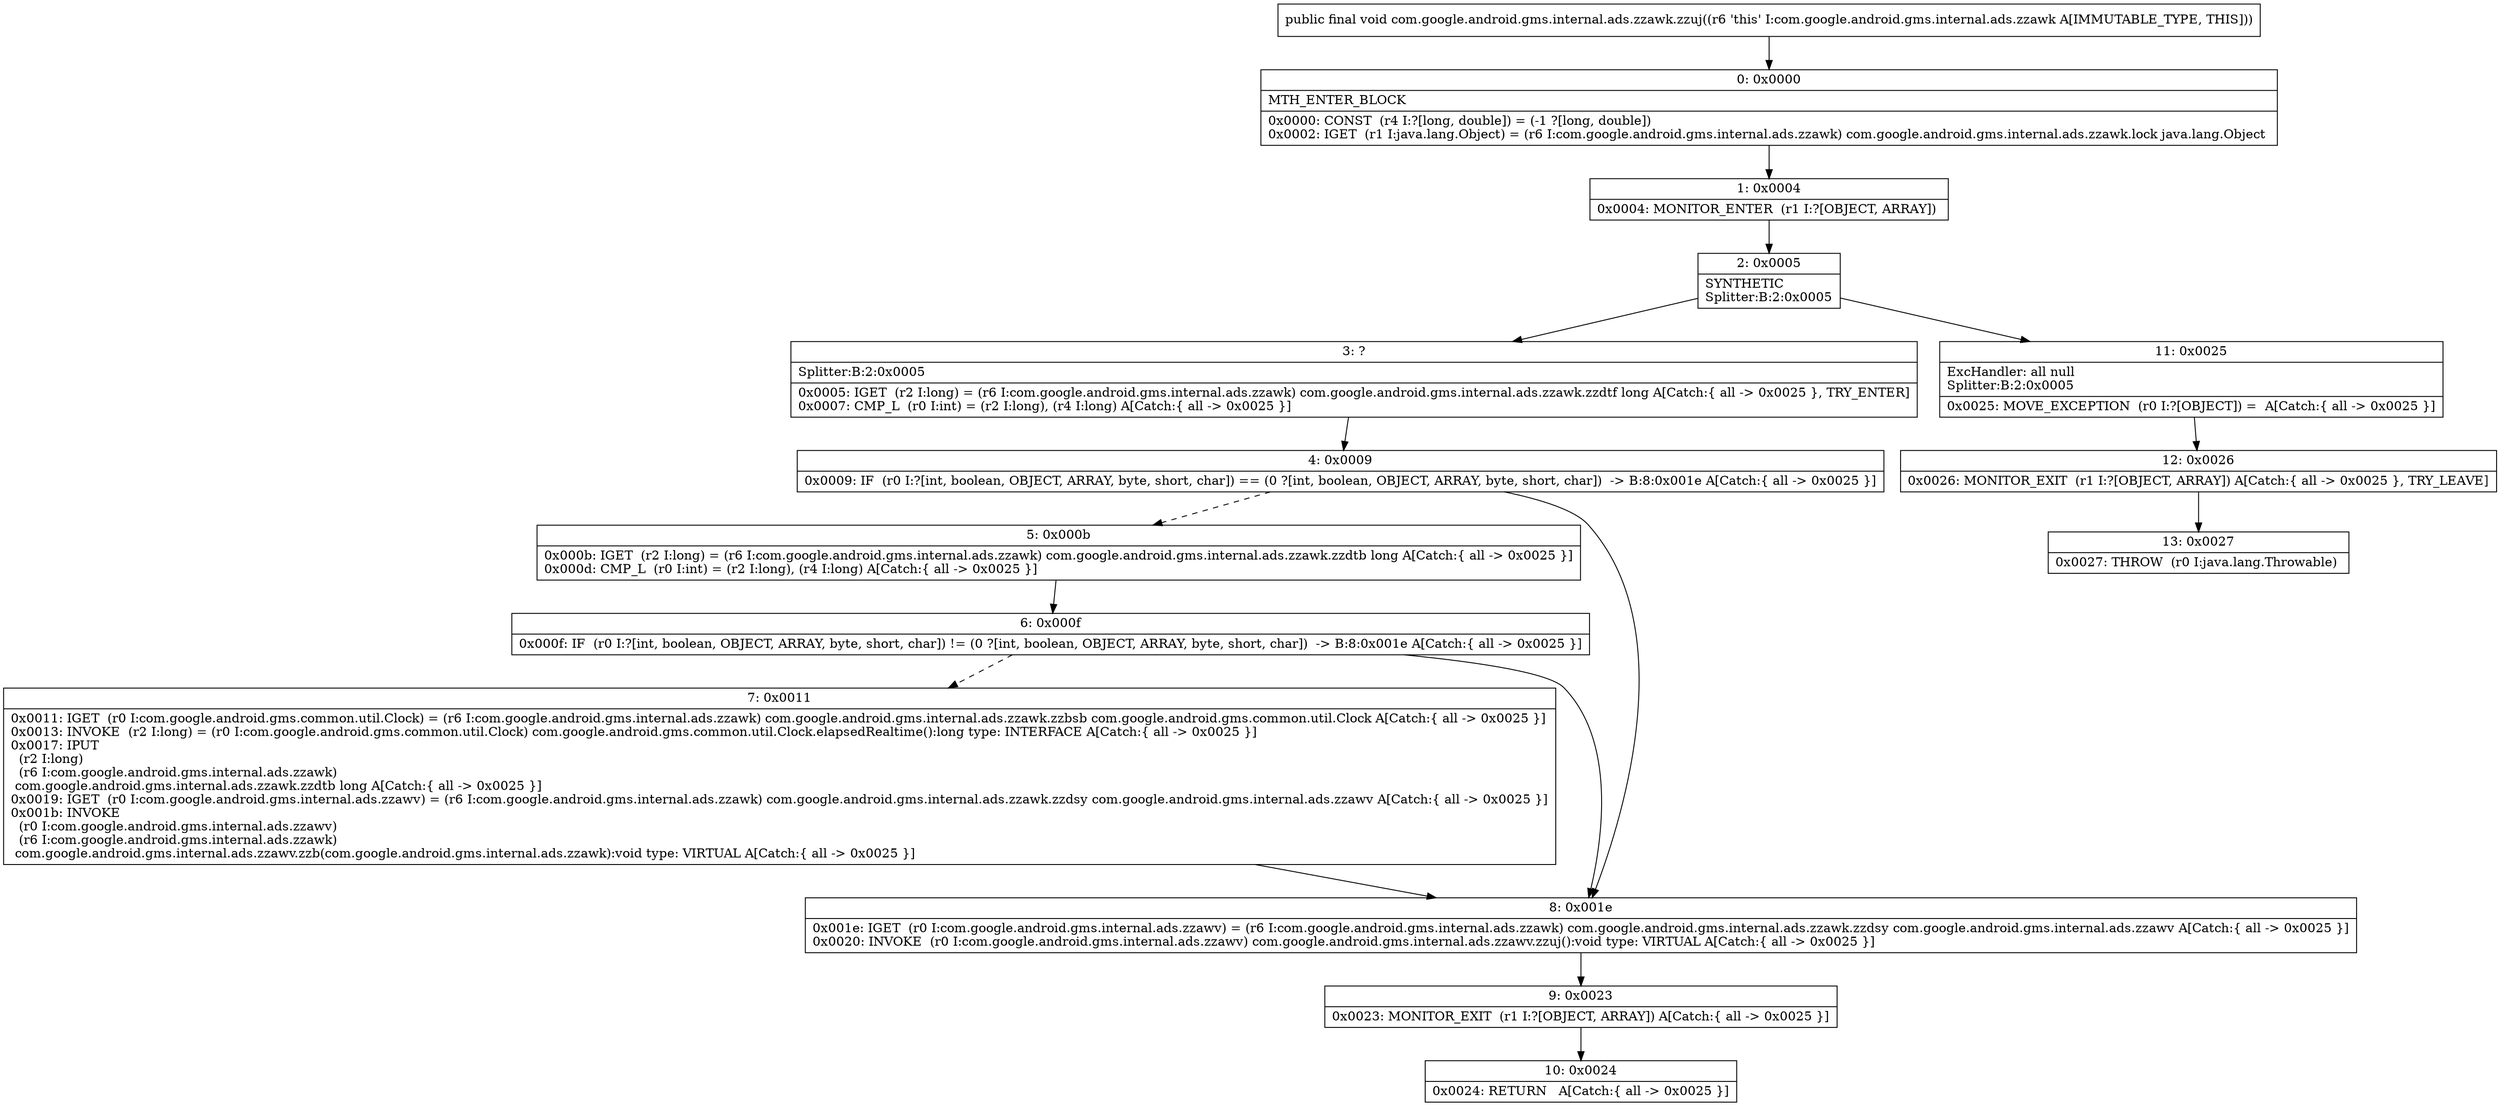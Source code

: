 digraph "CFG forcom.google.android.gms.internal.ads.zzawk.zzuj()V" {
Node_0 [shape=record,label="{0\:\ 0x0000|MTH_ENTER_BLOCK\l|0x0000: CONST  (r4 I:?[long, double]) = (\-1 ?[long, double]) \l0x0002: IGET  (r1 I:java.lang.Object) = (r6 I:com.google.android.gms.internal.ads.zzawk) com.google.android.gms.internal.ads.zzawk.lock java.lang.Object \l}"];
Node_1 [shape=record,label="{1\:\ 0x0004|0x0004: MONITOR_ENTER  (r1 I:?[OBJECT, ARRAY]) \l}"];
Node_2 [shape=record,label="{2\:\ 0x0005|SYNTHETIC\lSplitter:B:2:0x0005\l}"];
Node_3 [shape=record,label="{3\:\ ?|Splitter:B:2:0x0005\l|0x0005: IGET  (r2 I:long) = (r6 I:com.google.android.gms.internal.ads.zzawk) com.google.android.gms.internal.ads.zzawk.zzdtf long A[Catch:\{ all \-\> 0x0025 \}, TRY_ENTER]\l0x0007: CMP_L  (r0 I:int) = (r2 I:long), (r4 I:long) A[Catch:\{ all \-\> 0x0025 \}]\l}"];
Node_4 [shape=record,label="{4\:\ 0x0009|0x0009: IF  (r0 I:?[int, boolean, OBJECT, ARRAY, byte, short, char]) == (0 ?[int, boolean, OBJECT, ARRAY, byte, short, char])  \-\> B:8:0x001e A[Catch:\{ all \-\> 0x0025 \}]\l}"];
Node_5 [shape=record,label="{5\:\ 0x000b|0x000b: IGET  (r2 I:long) = (r6 I:com.google.android.gms.internal.ads.zzawk) com.google.android.gms.internal.ads.zzawk.zzdtb long A[Catch:\{ all \-\> 0x0025 \}]\l0x000d: CMP_L  (r0 I:int) = (r2 I:long), (r4 I:long) A[Catch:\{ all \-\> 0x0025 \}]\l}"];
Node_6 [shape=record,label="{6\:\ 0x000f|0x000f: IF  (r0 I:?[int, boolean, OBJECT, ARRAY, byte, short, char]) != (0 ?[int, boolean, OBJECT, ARRAY, byte, short, char])  \-\> B:8:0x001e A[Catch:\{ all \-\> 0x0025 \}]\l}"];
Node_7 [shape=record,label="{7\:\ 0x0011|0x0011: IGET  (r0 I:com.google.android.gms.common.util.Clock) = (r6 I:com.google.android.gms.internal.ads.zzawk) com.google.android.gms.internal.ads.zzawk.zzbsb com.google.android.gms.common.util.Clock A[Catch:\{ all \-\> 0x0025 \}]\l0x0013: INVOKE  (r2 I:long) = (r0 I:com.google.android.gms.common.util.Clock) com.google.android.gms.common.util.Clock.elapsedRealtime():long type: INTERFACE A[Catch:\{ all \-\> 0x0025 \}]\l0x0017: IPUT  \l  (r2 I:long)\l  (r6 I:com.google.android.gms.internal.ads.zzawk)\l com.google.android.gms.internal.ads.zzawk.zzdtb long A[Catch:\{ all \-\> 0x0025 \}]\l0x0019: IGET  (r0 I:com.google.android.gms.internal.ads.zzawv) = (r6 I:com.google.android.gms.internal.ads.zzawk) com.google.android.gms.internal.ads.zzawk.zzdsy com.google.android.gms.internal.ads.zzawv A[Catch:\{ all \-\> 0x0025 \}]\l0x001b: INVOKE  \l  (r0 I:com.google.android.gms.internal.ads.zzawv)\l  (r6 I:com.google.android.gms.internal.ads.zzawk)\l com.google.android.gms.internal.ads.zzawv.zzb(com.google.android.gms.internal.ads.zzawk):void type: VIRTUAL A[Catch:\{ all \-\> 0x0025 \}]\l}"];
Node_8 [shape=record,label="{8\:\ 0x001e|0x001e: IGET  (r0 I:com.google.android.gms.internal.ads.zzawv) = (r6 I:com.google.android.gms.internal.ads.zzawk) com.google.android.gms.internal.ads.zzawk.zzdsy com.google.android.gms.internal.ads.zzawv A[Catch:\{ all \-\> 0x0025 \}]\l0x0020: INVOKE  (r0 I:com.google.android.gms.internal.ads.zzawv) com.google.android.gms.internal.ads.zzawv.zzuj():void type: VIRTUAL A[Catch:\{ all \-\> 0x0025 \}]\l}"];
Node_9 [shape=record,label="{9\:\ 0x0023|0x0023: MONITOR_EXIT  (r1 I:?[OBJECT, ARRAY]) A[Catch:\{ all \-\> 0x0025 \}]\l}"];
Node_10 [shape=record,label="{10\:\ 0x0024|0x0024: RETURN   A[Catch:\{ all \-\> 0x0025 \}]\l}"];
Node_11 [shape=record,label="{11\:\ 0x0025|ExcHandler: all null\lSplitter:B:2:0x0005\l|0x0025: MOVE_EXCEPTION  (r0 I:?[OBJECT]) =  A[Catch:\{ all \-\> 0x0025 \}]\l}"];
Node_12 [shape=record,label="{12\:\ 0x0026|0x0026: MONITOR_EXIT  (r1 I:?[OBJECT, ARRAY]) A[Catch:\{ all \-\> 0x0025 \}, TRY_LEAVE]\l}"];
Node_13 [shape=record,label="{13\:\ 0x0027|0x0027: THROW  (r0 I:java.lang.Throwable) \l}"];
MethodNode[shape=record,label="{public final void com.google.android.gms.internal.ads.zzawk.zzuj((r6 'this' I:com.google.android.gms.internal.ads.zzawk A[IMMUTABLE_TYPE, THIS])) }"];
MethodNode -> Node_0;
Node_0 -> Node_1;
Node_1 -> Node_2;
Node_2 -> Node_3;
Node_2 -> Node_11;
Node_3 -> Node_4;
Node_4 -> Node_5[style=dashed];
Node_4 -> Node_8;
Node_5 -> Node_6;
Node_6 -> Node_7[style=dashed];
Node_6 -> Node_8;
Node_7 -> Node_8;
Node_8 -> Node_9;
Node_9 -> Node_10;
Node_11 -> Node_12;
Node_12 -> Node_13;
}

